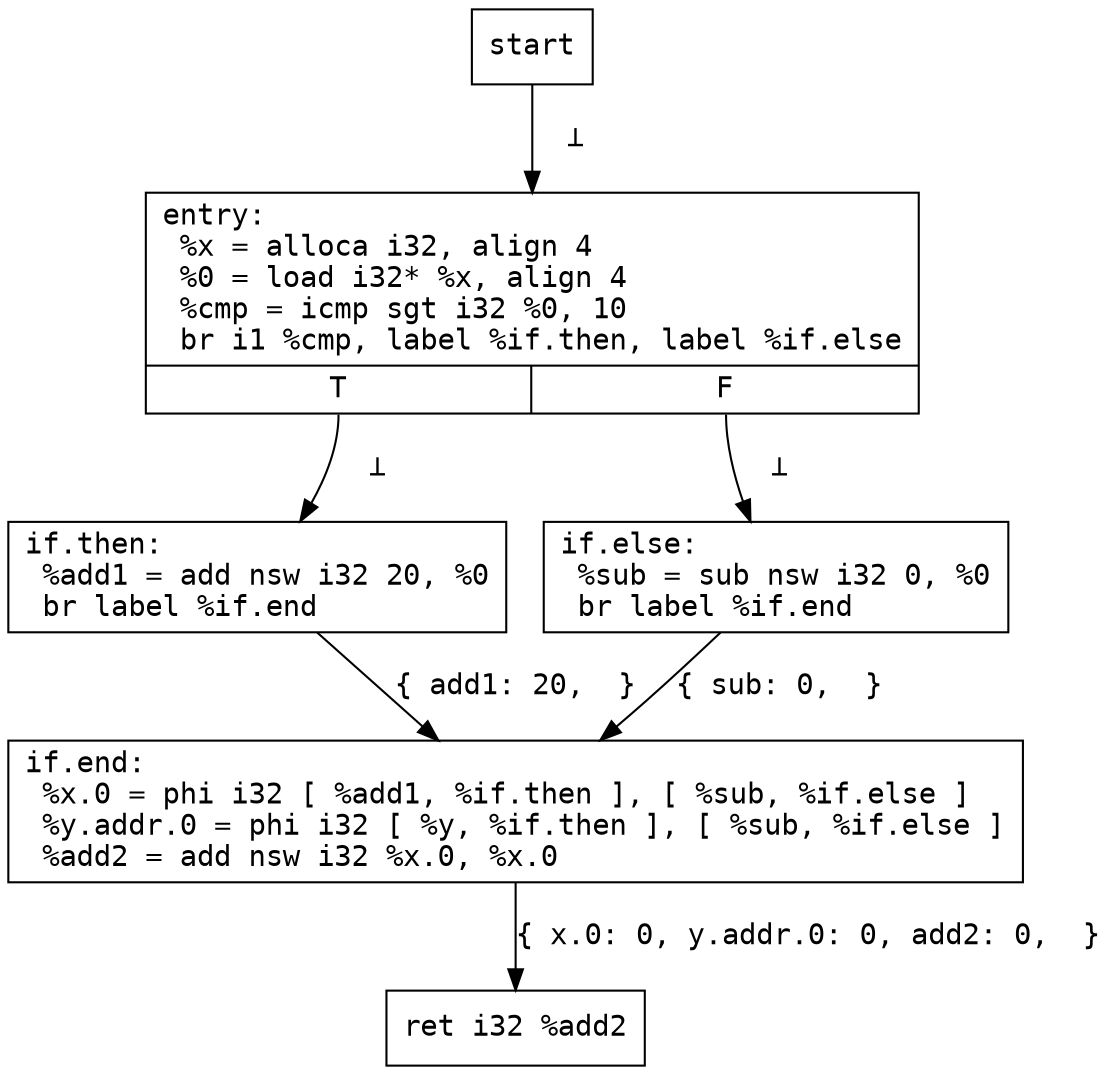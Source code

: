 digraph simpleBranchCP {
	node [shape=record,fontname="Courier"];
	edge [fontname="Courier"];

	start;
	start -> Node0x2b798c0[label="  &#8869;"];

	Node0x2b798c0 [shape=record,label="{entry:\l  %x = alloca i32, align 4\l  %0 = load i32* %x, align 4\l  %cmp = icmp sgt i32 %0, 10\l  br i1 %cmp, label %if.then, label %if.else\l|{<s0>T|<s1>F}}"];
	
	Node0x2b798c0:s0 -> Node0x2b79920[label="  &#8869;"];
	Node0x2b798c0:s1 -> Node0x2b79980[label="  &#8869;"];

	Node0x2b79920 [shape=record,label="{if.then:                                          \l  %add1 = add nsw i32 20, %0\l  br label %if.end\l}"];
	Node0x2b79920 -> Node0x2b799e0[label="{ add1: 20,  }"];

	Node0x2b79980 [shape=record,label="{if.else:                                          \l  %sub = sub nsw i32 0, %0\l  br label %if.end\l}"];
	Node0x2b79980 -> Node0x2b799e0[label="{ sub: 0,  }"];


	Node0x2b799e0 [shape=record,label="{if.end:                                           \l  %x.0 = phi i32 [ %add1, %if.then ], [ %sub, %if.else ]\l  %y.addr.0 = phi i32 [ %y, %if.then ], [ %sub, %if.else ]\l  %add2 = add nsw i32 %x.0, %x.0\l}"];
	
	Node0x2b799e0 -> end[label="{ x.0: 0, y.addr.0: 0, add2: 0,  }"];	
	end[label="ret i32 %add2"]
		
}
